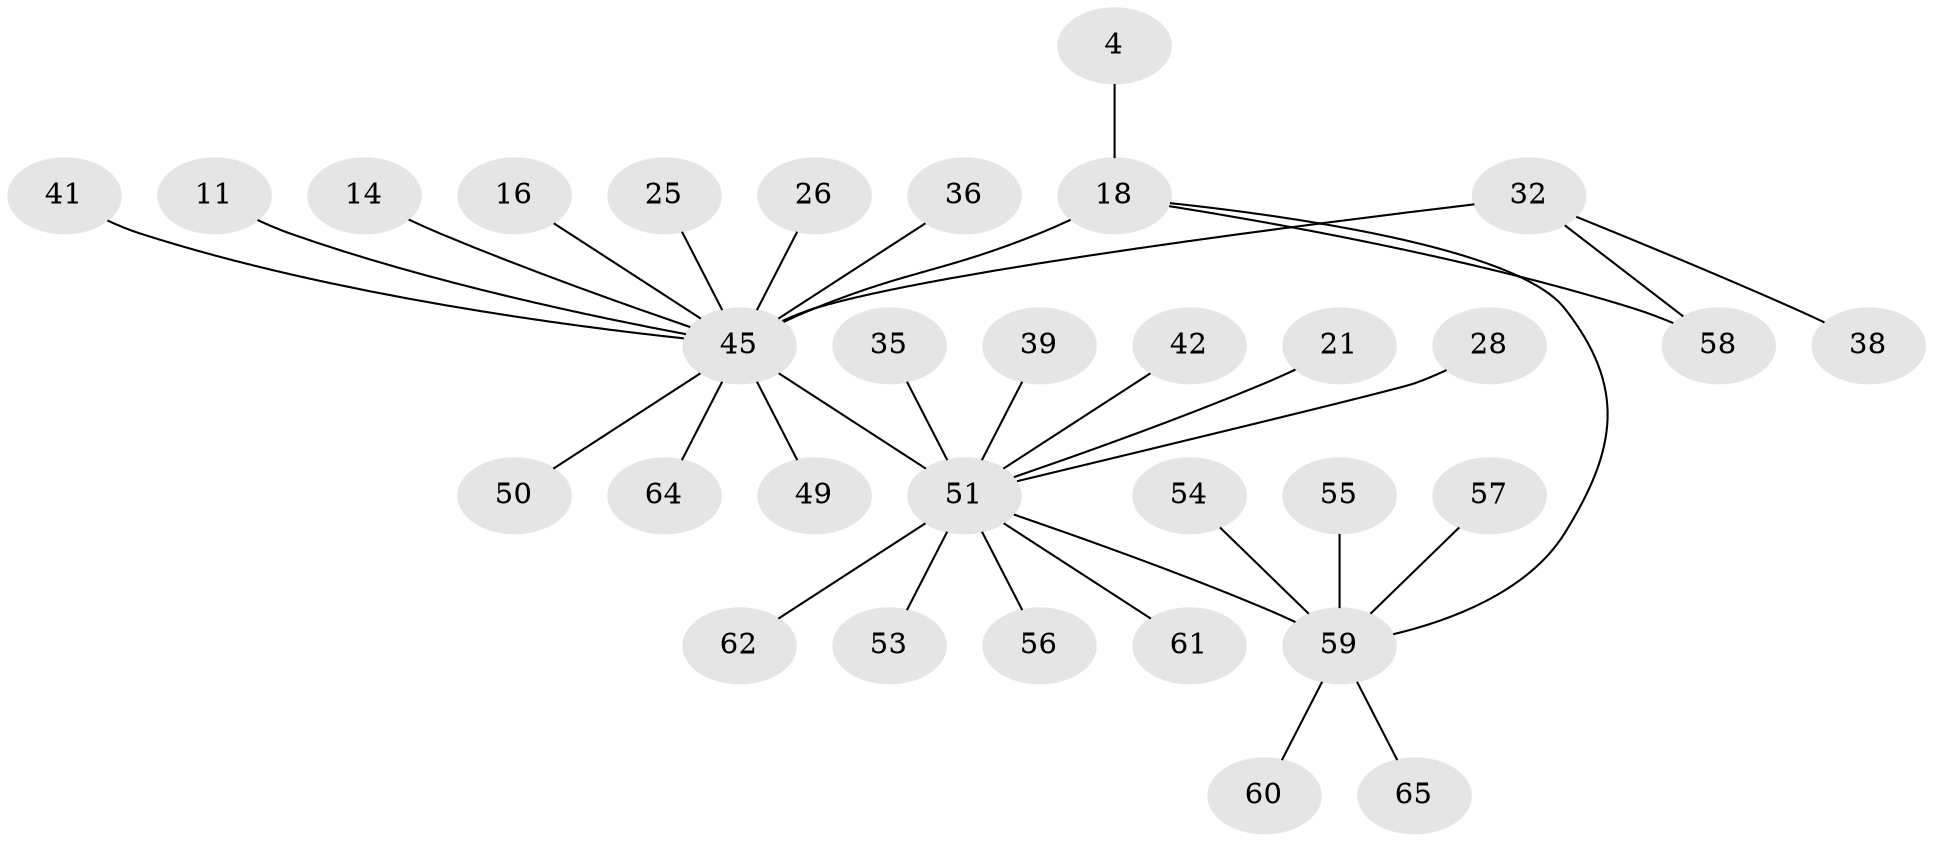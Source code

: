 // original degree distribution, {9: 0.015384615384615385, 7: 0.015384615384615385, 13: 0.03076923076923077, 1: 0.5076923076923077, 10: 0.015384615384615385, 6: 0.015384615384615385, 2: 0.16923076923076924, 3: 0.1076923076923077, 4: 0.06153846153846154, 5: 0.06153846153846154}
// Generated by graph-tools (version 1.1) at 2025/47/03/09/25 04:47:44]
// undirected, 32 vertices, 33 edges
graph export_dot {
graph [start="1"]
  node [color=gray90,style=filled];
  4;
  11;
  14;
  16;
  18 [super="+1"];
  21;
  25;
  26;
  28;
  32 [super="+19"];
  35;
  36;
  38;
  39;
  41 [super="+37"];
  42;
  45 [super="+6+13+34"];
  49;
  50;
  51 [super="+20+46+27"];
  53 [super="+23+31"];
  54;
  55;
  56;
  57 [super="+40+43"];
  58;
  59 [super="+9+5+24+33+44+47+48+52"];
  60;
  61;
  62;
  64;
  65 [super="+63"];
  4 -- 18;
  11 -- 45;
  14 -- 45;
  16 -- 45;
  18 -- 45 [weight=6];
  18 -- 58;
  18 -- 59 [weight=2];
  21 -- 51;
  25 -- 45;
  26 -- 45;
  28 -- 51;
  32 -- 38;
  32 -- 45 [weight=2];
  32 -- 58;
  35 -- 51;
  36 -- 45;
  39 -- 51;
  41 -- 45;
  42 -- 51;
  45 -- 64;
  45 -- 49;
  45 -- 50;
  45 -- 51 [weight=6];
  51 -- 62;
  51 -- 59 [weight=2];
  51 -- 53;
  51 -- 56;
  51 -- 61;
  54 -- 59;
  55 -- 59;
  57 -- 59;
  59 -- 60;
  59 -- 65;
}
